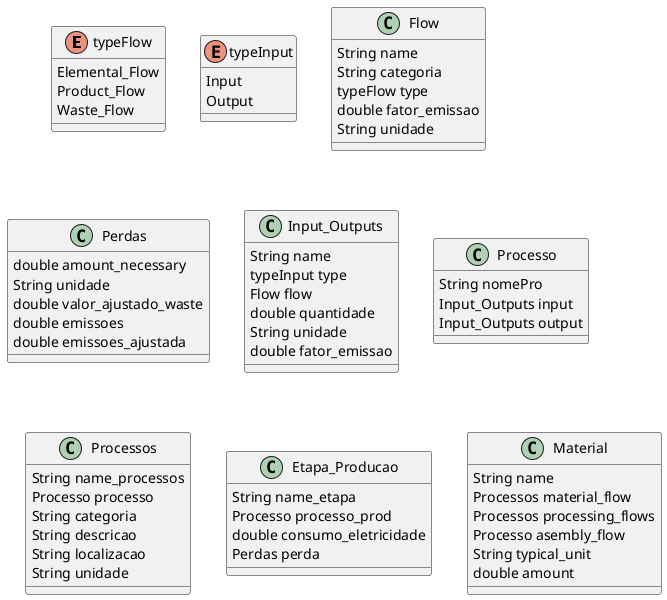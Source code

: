 @startuml base
/'Inicio das Enums'/

/'
Os ultimos 3 flows são os flows apresentados na tabela 1
'/
enum typeFlow {
    Elemental_Flow 
    Product_Flow
    Waste_Flow
}

enum typeInput {
    Input
    Output
}


/'Fim das Enums'/

/'Inico das classes'/

class Flow {
    String name
    String categoria
    typeFlow type
    double fator_emissao
    String unidade
}

class Perdas {
    double amount_necessary
    String unidade
    double valor_ajustado_waste
    double emissoes
    double emissoes_ajustada
}

/' Aqui guarda os Fluxos de entrada e de saida
Os de entrada corresponde a tudo o que entra para produzir
o produto
Os fluxos de saida a tudo o gerado pela produção

O fator_emissão não até que ponto pode estar cá
'/
class Input_Outputs {
    String name
    typeInput type 
    Flow flow
    double quantidade 
    String unidade
    double fator_emissao
}

/'Esta classe seria um processo unitário

Segundo a figura 2 - Processo, Fluxos e Sistema
cada processo tem um input e um output
'/
class Processo {
    String nomePro
    Input_Outputs input
    Input_Outputs output
}

/'
Este classe representa um processo agregado

Ver se o name_processos é necessário
'/
class Processos {
    String name_processos
    Processo processo
    String categoria
    String descricao
    String localizacao
    String unidade
}

class Etapa_Producao {
    String name_etapa
    Processo processo_prod
    double consumo_eletricidade
    Perdas perda
}


/'Não sei onde poderá ser utilizado'/
class Material {
    String name
    Processos material_flow
    Processos processing_flows
    Processo asembly_flow
    String typical_unit
    double amount
}

/' das classes'/
@enduml